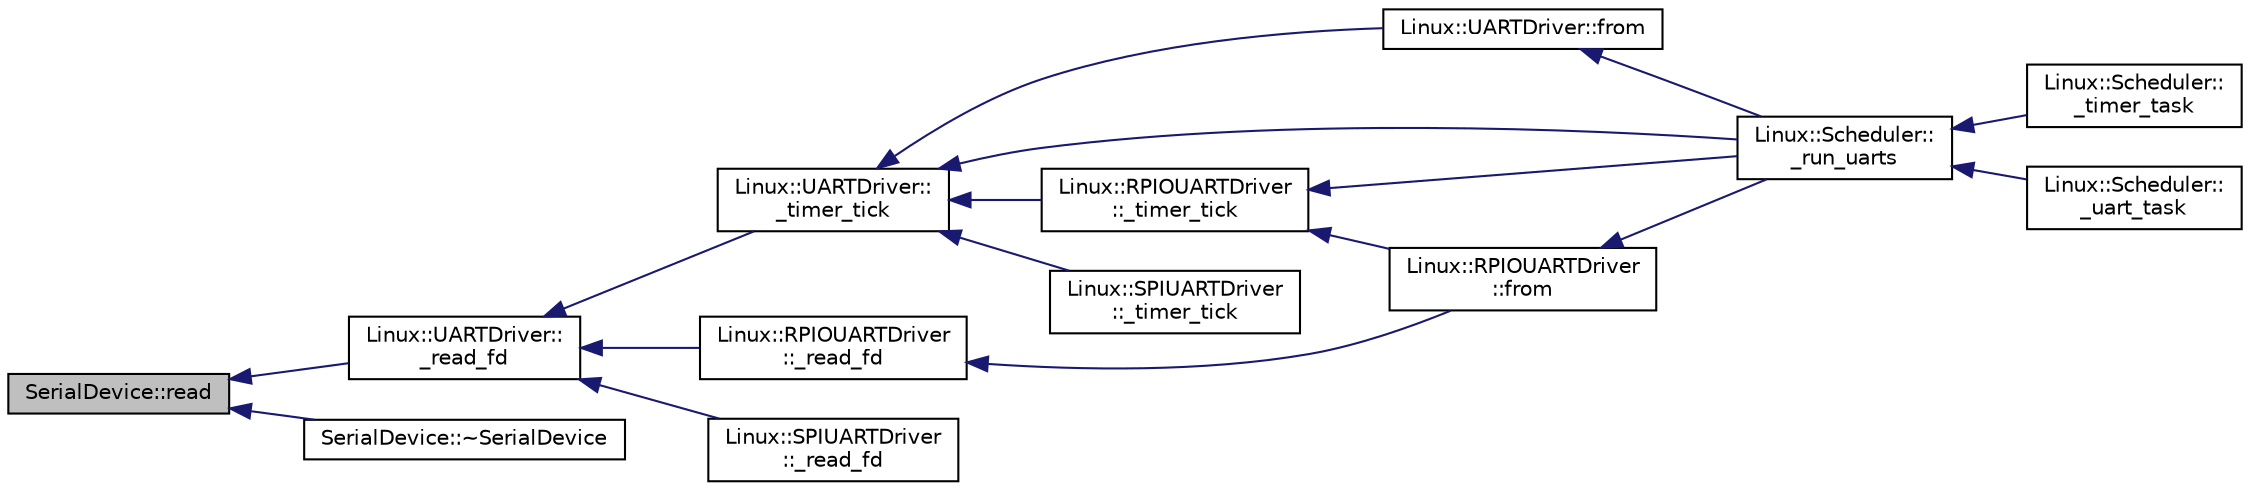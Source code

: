 digraph "SerialDevice::read"
{
 // INTERACTIVE_SVG=YES
  edge [fontname="Helvetica",fontsize="10",labelfontname="Helvetica",labelfontsize="10"];
  node [fontname="Helvetica",fontsize="10",shape=record];
  rankdir="LR";
  Node1 [label="SerialDevice::read",height=0.2,width=0.4,color="black", fillcolor="grey75", style="filled", fontcolor="black"];
  Node1 -> Node2 [dir="back",color="midnightblue",fontsize="10",style="solid",fontname="Helvetica"];
  Node2 [label="Linux::UARTDriver::\l_read_fd",height=0.2,width=0.4,color="black", fillcolor="white", style="filled",URL="$classLinux_1_1UARTDriver.html#a06fc9c8a1e15a9a2e8c24e591678f375"];
  Node2 -> Node3 [dir="back",color="midnightblue",fontsize="10",style="solid",fontname="Helvetica"];
  Node3 [label="Linux::UARTDriver::\l_timer_tick",height=0.2,width=0.4,color="black", fillcolor="white", style="filled",URL="$classLinux_1_1UARTDriver.html#a0518ce1498288dc92caf6bec9ed99b1b"];
  Node3 -> Node4 [dir="back",color="midnightblue",fontsize="10",style="solid",fontname="Helvetica"];
  Node4 [label="Linux::UARTDriver::from",height=0.2,width=0.4,color="black", fillcolor="white", style="filled",URL="$classLinux_1_1UARTDriver.html#aed6da29eabfa644dd9996146ac367ee9"];
  Node4 -> Node5 [dir="back",color="midnightblue",fontsize="10",style="solid",fontname="Helvetica"];
  Node5 [label="Linux::Scheduler::\l_run_uarts",height=0.2,width=0.4,color="black", fillcolor="white", style="filled",URL="$classLinux_1_1Scheduler.html#a3ebfa13ef10767a5df98effbaecf4dc6"];
  Node5 -> Node6 [dir="back",color="midnightblue",fontsize="10",style="solid",fontname="Helvetica"];
  Node6 [label="Linux::Scheduler::\l_timer_task",height=0.2,width=0.4,color="black", fillcolor="white", style="filled",URL="$classLinux_1_1Scheduler.html#a78a6776a646f8e58f5f39cf2ce366608"];
  Node5 -> Node7 [dir="back",color="midnightblue",fontsize="10",style="solid",fontname="Helvetica"];
  Node7 [label="Linux::Scheduler::\l_uart_task",height=0.2,width=0.4,color="black", fillcolor="white", style="filled",URL="$classLinux_1_1Scheduler.html#a12c87a7eeda735d03129826c4acb039b"];
  Node3 -> Node5 [dir="back",color="midnightblue",fontsize="10",style="solid",fontname="Helvetica"];
  Node3 -> Node8 [dir="back",color="midnightblue",fontsize="10",style="solid",fontname="Helvetica"];
  Node8 [label="Linux::RPIOUARTDriver\l::_timer_tick",height=0.2,width=0.4,color="black", fillcolor="white", style="filled",URL="$classLinux_1_1RPIOUARTDriver.html#ab5553bf130bd1b133d8c03fd67b769be"];
  Node8 -> Node5 [dir="back",color="midnightblue",fontsize="10",style="solid",fontname="Helvetica"];
  Node8 -> Node9 [dir="back",color="midnightblue",fontsize="10",style="solid",fontname="Helvetica"];
  Node9 [label="Linux::RPIOUARTDriver\l::from",height=0.2,width=0.4,color="black", fillcolor="white", style="filled",URL="$classLinux_1_1RPIOUARTDriver.html#a601d17d9cac82167ead641edeed20c58"];
  Node9 -> Node5 [dir="back",color="midnightblue",fontsize="10",style="solid",fontname="Helvetica"];
  Node3 -> Node10 [dir="back",color="midnightblue",fontsize="10",style="solid",fontname="Helvetica"];
  Node10 [label="Linux::SPIUARTDriver\l::_timer_tick",height=0.2,width=0.4,color="black", fillcolor="white", style="filled",URL="$classLinux_1_1SPIUARTDriver.html#a25fbec9378c29b768394458954027ac5"];
  Node2 -> Node11 [dir="back",color="midnightblue",fontsize="10",style="solid",fontname="Helvetica"];
  Node11 [label="Linux::RPIOUARTDriver\l::_read_fd",height=0.2,width=0.4,color="black", fillcolor="white", style="filled",URL="$classLinux_1_1RPIOUARTDriver.html#aba9d09fb631b6a3bfa58fe0f25f08b9c"];
  Node11 -> Node9 [dir="back",color="midnightblue",fontsize="10",style="solid",fontname="Helvetica"];
  Node2 -> Node12 [dir="back",color="midnightblue",fontsize="10",style="solid",fontname="Helvetica"];
  Node12 [label="Linux::SPIUARTDriver\l::_read_fd",height=0.2,width=0.4,color="black", fillcolor="white", style="filled",URL="$classLinux_1_1SPIUARTDriver.html#a20bae1f74e88769eb3c16200fca5eac3"];
  Node1 -> Node13 [dir="back",color="midnightblue",fontsize="10",style="solid",fontname="Helvetica"];
  Node13 [label="SerialDevice::~SerialDevice",height=0.2,width=0.4,color="black", fillcolor="white", style="filled",URL="$classSerialDevice.html#ab69c0db44b4a369736b559ffaa014924"];
}

